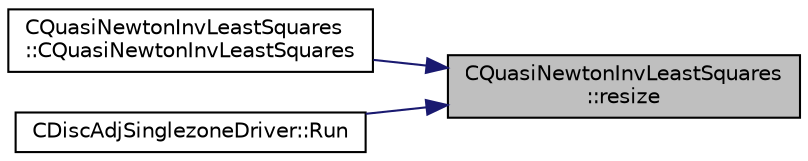 digraph "CQuasiNewtonInvLeastSquares::resize"
{
 // LATEX_PDF_SIZE
  edge [fontname="Helvetica",fontsize="10",labelfontname="Helvetica",labelfontsize="10"];
  node [fontname="Helvetica",fontsize="10",shape=record];
  rankdir="RL";
  Node1 [label="CQuasiNewtonInvLeastSquares\l::resize",height=0.2,width=0.4,color="black", fillcolor="grey75", style="filled", fontcolor="black",tooltip="Resize the object."];
  Node1 -> Node2 [dir="back",color="midnightblue",fontsize="10",style="solid",fontname="Helvetica"];
  Node2 [label="CQuasiNewtonInvLeastSquares\l::CQuasiNewtonInvLeastSquares",height=0.2,width=0.4,color="black", fillcolor="white", style="filled",URL="$classCQuasiNewtonInvLeastSquares.html#a5763aee00c464f90833e143a0ae9b966",tooltip="Construction with allocation, see \"resize\"."];
  Node1 -> Node3 [dir="back",color="midnightblue",fontsize="10",style="solid",fontname="Helvetica"];
  Node3 [label="CDiscAdjSinglezoneDriver::Run",height=0.2,width=0.4,color="black", fillcolor="white", style="filled",URL="$classCDiscAdjSinglezoneDriver.html#a8f953f7bd46ee86ade056068e5eb2419",tooltip="Run a single iteration of the discrete adjoint solver with a single zone."];
}

